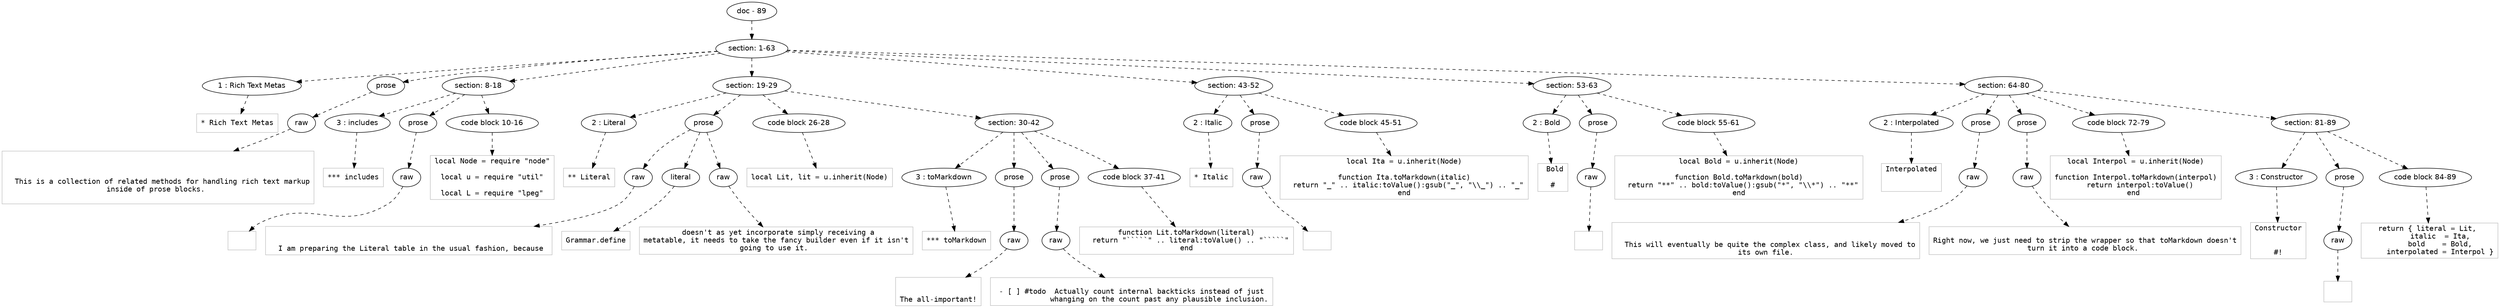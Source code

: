 digraph hierarchy {

node [fontname=Helvetica]
edge [style=dashed]

doc_0 [label="doc - 89"]


doc_0 -> { section_1}
{rank=same; section_1}

section_1 [label="section: 1-63"]


section_1 -> { header_2 prose_3 section_4 section_5 section_6 section_7 section_8}
{rank=same; header_2 prose_3 section_4 section_5 section_6 section_7 section_8}

header_2 [label="1 : Rich Text Metas"]

prose_3 [label="prose"]

section_4 [label="section: 8-18"]

section_5 [label="section: 19-29"]

section_6 [label="section: 43-52"]

section_7 [label="section: 53-63"]

section_8 [label="section: 64-80"]


header_2 -> leaf_9
leaf_9  [color=Gray,shape=rectangle,fontname=Inconsolata,label="* Rich Text Metas"]
prose_3 -> { raw_10}
{rank=same; raw_10}

raw_10 [label="raw"]


raw_10 -> leaf_11
leaf_11  [color=Gray,shape=rectangle,fontname=Inconsolata,label="


  This is a collection of related methods for handling rich text markup
inside of prose blocks. 

"]
section_4 -> { header_12 prose_13 codeblock_14}
{rank=same; header_12 prose_13 codeblock_14}

header_12 [label="3 : includes"]

prose_13 [label="prose"]

codeblock_14 [label="code block 10-16"]


header_12 -> leaf_15
leaf_15  [color=Gray,shape=rectangle,fontname=Inconsolata,label="*** includes"]
prose_13 -> { raw_16}
{rank=same; raw_16}

raw_16 [label="raw"]


raw_16 -> leaf_17
leaf_17  [color=Gray,shape=rectangle,fontname=Inconsolata,label="
"]
codeblock_14 -> leaf_18
leaf_18  [color=Gray,shape=rectangle,fontname=Inconsolata,label="local Node = require \"node\"

local u = require \"util\"

local L = require \"lpeg\""]
section_5 -> { header_19 prose_20 codeblock_21 section_22}
{rank=same; header_19 prose_20 codeblock_21 section_22}

header_19 [label="2 : Literal"]

prose_20 [label="prose"]

codeblock_21 [label="code block 26-28"]

section_22 [label="section: 30-42"]


header_19 -> leaf_23
leaf_23  [color=Gray,shape=rectangle,fontname=Inconsolata,label="** Literal"]
prose_20 -> { raw_24 literal_25 raw_26}
{rank=same; raw_24 literal_25 raw_26}

raw_24 [label="raw"]

literal_25 [label="literal"]

raw_26 [label="raw"]


raw_24 -> leaf_27
leaf_27  [color=Gray,shape=rectangle,fontname=Inconsolata,label="

  I am preparing the Literal table in the usual fashion, because "]
literal_25 -> leaf_28
leaf_28  [color=Gray,shape=rectangle,fontname=Inconsolata,label="Grammar.define"]
raw_26 -> leaf_29
leaf_29  [color=Gray,shape=rectangle,fontname=Inconsolata,label=" doesn't as yet incorporate simply receiving a
metatable, it needs to take the fancy builder even if it isn't
going to use it. 
"]
codeblock_21 -> leaf_30
leaf_30  [color=Gray,shape=rectangle,fontname=Inconsolata,label="local Lit, lit = u.inherit(Node)"]
section_22 -> { header_31 prose_32 prose_33 codeblock_34}
{rank=same; header_31 prose_32 prose_33 codeblock_34}

header_31 [label="3 : toMarkdown"]

prose_32 [label="prose"]

prose_33 [label="prose"]

codeblock_34 [label="code block 37-41"]


header_31 -> leaf_35
leaf_35  [color=Gray,shape=rectangle,fontname=Inconsolata,label="*** toMarkdown"]
prose_32 -> { raw_36}
{rank=same; raw_36}

raw_36 [label="raw"]


raw_36 -> leaf_37
leaf_37  [color=Gray,shape=rectangle,fontname=Inconsolata,label="

The all-important!
"]
prose_33 -> { raw_38}
{rank=same; raw_38}

raw_38 [label="raw"]


raw_38 -> leaf_39
leaf_39  [color=Gray,shape=rectangle,fontname=Inconsolata,label="
- [ ] #todo  Actually count internal backticks instead of just
             whanging on the count past any plausible inclusion.
"]
codeblock_34 -> leaf_40
leaf_40  [color=Gray,shape=rectangle,fontname=Inconsolata,label="function Lit.toMarkdown(literal)
  return \"`````\" .. literal:toValue() .. \"`````\"
end"]
section_6 -> { header_41 prose_42 codeblock_43}
{rank=same; header_41 prose_42 codeblock_43}

header_41 [label="2 : Italic"]

prose_42 [label="prose"]

codeblock_43 [label="code block 45-51"]


header_41 -> leaf_44
leaf_44  [color=Gray,shape=rectangle,fontname=Inconsolata,label="* Italic
"]
prose_42 -> { raw_45}
{rank=same; raw_45}

raw_45 [label="raw"]


raw_45 -> leaf_46
leaf_46  [color=Gray,shape=rectangle,fontname=Inconsolata,label="
"]
codeblock_43 -> leaf_47
leaf_47  [color=Gray,shape=rectangle,fontname=Inconsolata,label="local Ita = u.inherit(Node)

function Ita.toMarkdown(italic)
  return \"_\" .. italic:toValue():gsub(\"_\", \"\\\\_\") .. \"_\"
end"]
section_7 -> { header_48 prose_49 codeblock_50}
{rank=same; header_48 prose_49 codeblock_50}

header_48 [label="2 : Bold"]

prose_49 [label="prose"]

codeblock_50 [label="code block 55-61"]


header_48 -> leaf_51
leaf_51  [color=Gray,shape=rectangle,fontname=Inconsolata,label=" Bold

#"]
prose_49 -> { raw_52}
{rank=same; raw_52}

raw_52 [label="raw"]


raw_52 -> leaf_53
leaf_53  [color=Gray,shape=rectangle,fontname=Inconsolata,label="
"]
codeblock_50 -> leaf_54
leaf_54  [color=Gray,shape=rectangle,fontname=Inconsolata,label="local Bold = u.inherit(Node)

function Bold.toMarkdown(bold)
  return \"**\" .. bold:toValue():gsub(\"*\", \"\\\\*\") .. \"**\"
end"]
section_8 -> { header_55 prose_56 prose_57 codeblock_58 section_59}
{rank=same; header_55 prose_56 prose_57 codeblock_58 section_59}

header_55 [label="2 : Interpolated"]

prose_56 [label="prose"]

prose_57 [label="prose"]

codeblock_58 [label="code block 72-79"]

section_59 [label="section: 81-89"]


header_55 -> leaf_60
leaf_60  [color=Gray,shape=rectangle,fontname=Inconsolata,label="Interpolated

  "]
prose_56 -> { raw_61}
{rank=same; raw_61}

raw_61 [label="raw"]


raw_61 -> leaf_62
leaf_62  [color=Gray,shape=rectangle,fontname=Inconsolata,label="

  This will eventually be quite the complex class, and likely moved to
its own file.
"]
prose_57 -> { raw_63}
{rank=same; raw_63}

raw_63 [label="raw"]


raw_63 -> leaf_64
leaf_64  [color=Gray,shape=rectangle,fontname=Inconsolata,label="
Right now, we just need to strip the wrapper so that toMarkdown doesn't
turn it into a code block. 
"]
codeblock_58 -> leaf_65
leaf_65  [color=Gray,shape=rectangle,fontname=Inconsolata,label="local Interpol = u.inherit(Node)

function Interpol.toMarkdown(interpol)
  return interpol:toValue()
end 
"]
section_59 -> { header_66 prose_67 codeblock_68}
{rank=same; header_66 prose_67 codeblock_68}

header_66 [label="3 : Constructor"]

prose_67 [label="prose"]

codeblock_68 [label="code block 84-89"]


header_66 -> leaf_69
leaf_69  [color=Gray,shape=rectangle,fontname=Inconsolata,label="Constructor


#!"]
prose_67 -> { raw_70}
{rank=same; raw_70}

raw_70 [label="raw"]


raw_70 -> leaf_71
leaf_71  [color=Gray,shape=rectangle,fontname=Inconsolata,label="

"]
codeblock_68 -> leaf_72
leaf_72  [color=Gray,shape=rectangle,fontname=Inconsolata,label="return { literal = Lit, 
     italic  = Ita,
     bold    = Bold,
     interpolated = Interpol }"]

}
